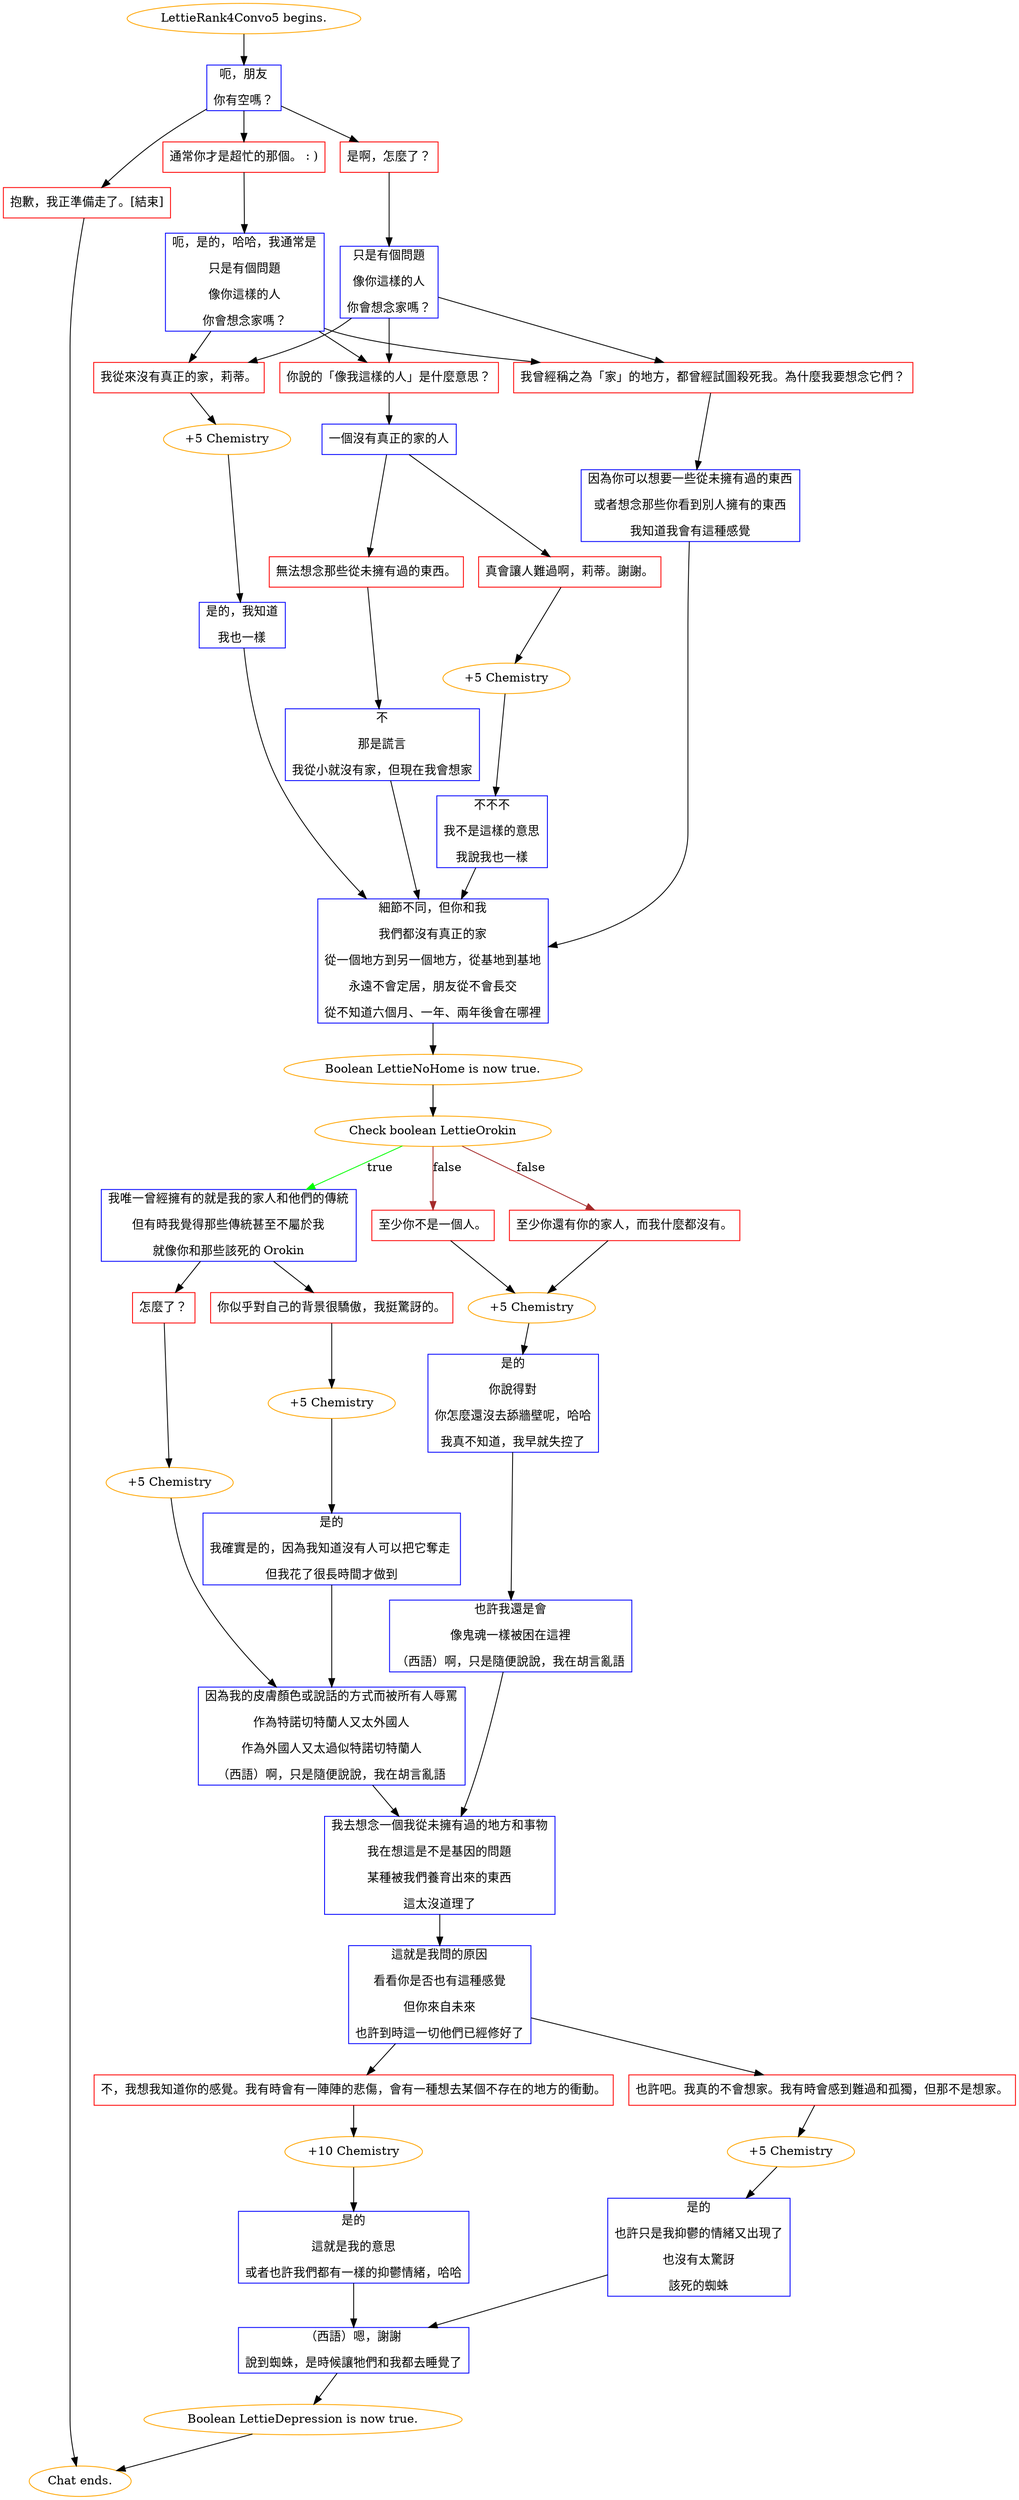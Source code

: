 digraph {
	"LettieRank4Convo5 begins." [color=orange];
		"LettieRank4Convo5 begins." -> j105638402;
	j105638402 [label="呃，朋友
你有空嗎？",shape=box,color=blue];
		j105638402 -> j2846039645;
		j105638402 -> j1114638266;
		j105638402 -> j1919868313;
	j2846039645 [label="通常你才是超忙的那個。 : )",shape=box,color=red];
		j2846039645 -> j4042613750;
	j1114638266 [label="是啊，怎麼了？",shape=box,color=red];
		j1114638266 -> j974455437;
	j1919868313 [label="抱歉，我正準備走了。[結束]",shape=box,color=red];
		j1919868313 -> "Chat ends.";
	j4042613750 [label="呃，是的，哈哈，我通常是
只是有個問題
像你這樣的人
你會想念家嗎？",shape=box,color=blue];
		j4042613750 -> j3773524297;
		j4042613750 -> j901637219;
		j4042613750 -> j1667478788;
	j974455437 [label="只是有個問題
像你這樣的人
你會想念家嗎？",shape=box,color=blue];
		j974455437 -> j3773524297;
		j974455437 -> j901637219;
		j974455437 -> j1667478788;
	"Chat ends." [color=orange];
	j3773524297 [label="我從來沒有真正的家，莉蒂。",shape=box,color=red];
		j3773524297 -> j1185603769;
	j901637219 [label="你說的「像我這樣的人」是什麼意思？",shape=box,color=red];
		j901637219 -> j204619812;
	j1667478788 [label="我曾經稱之為「家」的地方，都曾經試圖殺死我。為什麼我要想念它們？",shape=box,color=red];
		j1667478788 -> j784726853;
	j1185603769 [label="+5 Chemistry",color=orange];
		j1185603769 -> j1568011002;
	j204619812 [label="一個沒有真正的家的人",shape=box,color=blue];
		j204619812 -> j3663764977;
		j204619812 -> j4115168120;
	j784726853 [label="因為你可以想要一些從未擁有過的東西
或者想念那些你看到別人擁有的東西
我知道我會有這種感覺",shape=box,color=blue];
		j784726853 -> j2950433240;
	j1568011002 [label="是的，我知道
我也一樣",shape=box,color=blue];
		j1568011002 -> j2950433240;
	j3663764977 [label="真會讓人難過啊，莉蒂。謝謝。",shape=box,color=red];
		j3663764977 -> j4058520048;
	j4115168120 [label="無法想念那些從未擁有過的東西。",shape=box,color=red];
		j4115168120 -> j2388354642;
	j2950433240 [label="細節不同，但你和我
我們都沒有真正的家
從一個地方到另一個地方，從基地到基地
永遠不會定居，朋友從不會長交
從不知道六個月、一年、兩年後會在哪裡",shape=box,color=blue];
		j2950433240 -> j3743883771;
	j4058520048 [label="+5 Chemistry",color=orange];
		j4058520048 -> j672392860;
	j2388354642 [label="不
那是謊言
我從小就沒有家，但現在我會想家",shape=box,color=blue];
		j2388354642 -> j2950433240;
	j3743883771 [label="Boolean LettieNoHome is now true.",color=orange];
		j3743883771 -> j3455817849;
	j672392860 [label="不不不
我不是這樣的意思
我說我也一樣",shape=box,color=blue];
		j672392860 -> j2950433240;
	j3455817849 [label="Check boolean LettieOrokin",color=orange];
		j3455817849 -> j1605195294 [label=true,color=green];
		j3455817849 -> j201179815 [label=false,color=brown];
		j3455817849 -> j1940133845 [label=false,color=brown];
	j1605195294 [label="我唯一曾經擁有的就是我的家人和他們的傳統
但有時我覺得那些傳統甚至不屬於我
就像你和那些該死的 Orokin",shape=box,color=blue];
		j1605195294 -> j3379683686;
		j1605195294 -> j436774193;
	j201179815 [label="至少你還有你的家人，而我什麼都沒有。",shape=box,color=red];
		j201179815 -> j512402229;
	j1940133845 [label="至少你不是一個人。",shape=box,color=red];
		j1940133845 -> j512402229;
	j3379683686 [label="怎麼了？",shape=box,color=red];
		j3379683686 -> j3481905230;
	j436774193 [label="你似乎對自己的背景很驕傲，我挺驚訝的。",shape=box,color=red];
		j436774193 -> j329914692;
	j512402229 [label="+5 Chemistry",color=orange];
		j512402229 -> j428394994;
	j3481905230 [label="+5 Chemistry",color=orange];
		j3481905230 -> j3826050821;
	j329914692 [label="+5 Chemistry",color=orange];
		j329914692 -> j2559771825;
	j428394994 [label="是的
你說得對
你怎麼還沒去舔牆壁呢，哈哈
我真不知道，我早就失控了",shape=box,color=blue];
		j428394994 -> j1286269864;
	j3826050821 [label="因為我的皮膚顏色或說話的方式而被所有人辱罵
作為特諾切特蘭人又太外國人
作為外國人又太過似特諾切特蘭人
（西語）啊，只是隨便說說，我在胡言亂語",shape=box,color=blue];
		j3826050821 -> j1017852498;
	j2559771825 [label="是的
我確實是的，因為我知道沒有人可以把它奪走 
但我花了很長時間才做到",shape=box,color=blue];
		j2559771825 -> j3826050821;
	j1286269864 [label="也許我還是會
像鬼魂一樣被困在這裡
（西語）啊，只是隨便說說，我在胡言亂語",shape=box,color=blue];
		j1286269864 -> j1017852498;
	j1017852498 [label="我去想念一個我從未擁有過的地方和事物
我在想這是不是基因的問題
某種被我們養育出來的東西
這太沒道理了",shape=box,color=blue];
		j1017852498 -> j2264885118;
	j2264885118 [label="這就是我問的原因
看看你是否也有這種感覺
但你來自未來
也許到時這一切他們已經修好了",shape=box,color=blue];
		j2264885118 -> j2242047516;
		j2264885118 -> j1964822383;
	j2242047516 [label="不，我想我知道你的感覺。我有時會有一陣陣的悲傷，會有一種想去某個不存在的地方的衝動。",shape=box,color=red];
		j2242047516 -> j2993199615;
	j1964822383 [label="也許吧。我真的不會想家。我有時會感到難過和孤獨，但那不是想家。",shape=box,color=red];
		j1964822383 -> j2610259869;
	j2993199615 [label="+10 Chemistry",color=orange];
		j2993199615 -> j3256400729;
	j2610259869 [label="+5 Chemistry",color=orange];
		j2610259869 -> j2404699664;
	j3256400729 [label="是的
這就是我的意思
或者也許我們都有一樣的抑鬱情緒，哈哈",shape=box,color=blue];
		j3256400729 -> j1402610537;
	j2404699664 [label="是的
也許只是我抑鬱的情緒又出現了
也沒有太驚訝
該死的蜘蛛",shape=box,color=blue];
		j2404699664 -> j1402610537;
	j1402610537 [label="（西語）嗯，謝謝
說到蜘蛛，是時候讓牠們和我都去睡覺了",shape=box,color=blue];
		j1402610537 -> j1574806976;
	j1574806976 [label="Boolean LettieDepression is now true.",color=orange];
		j1574806976 -> "Chat ends.";
}